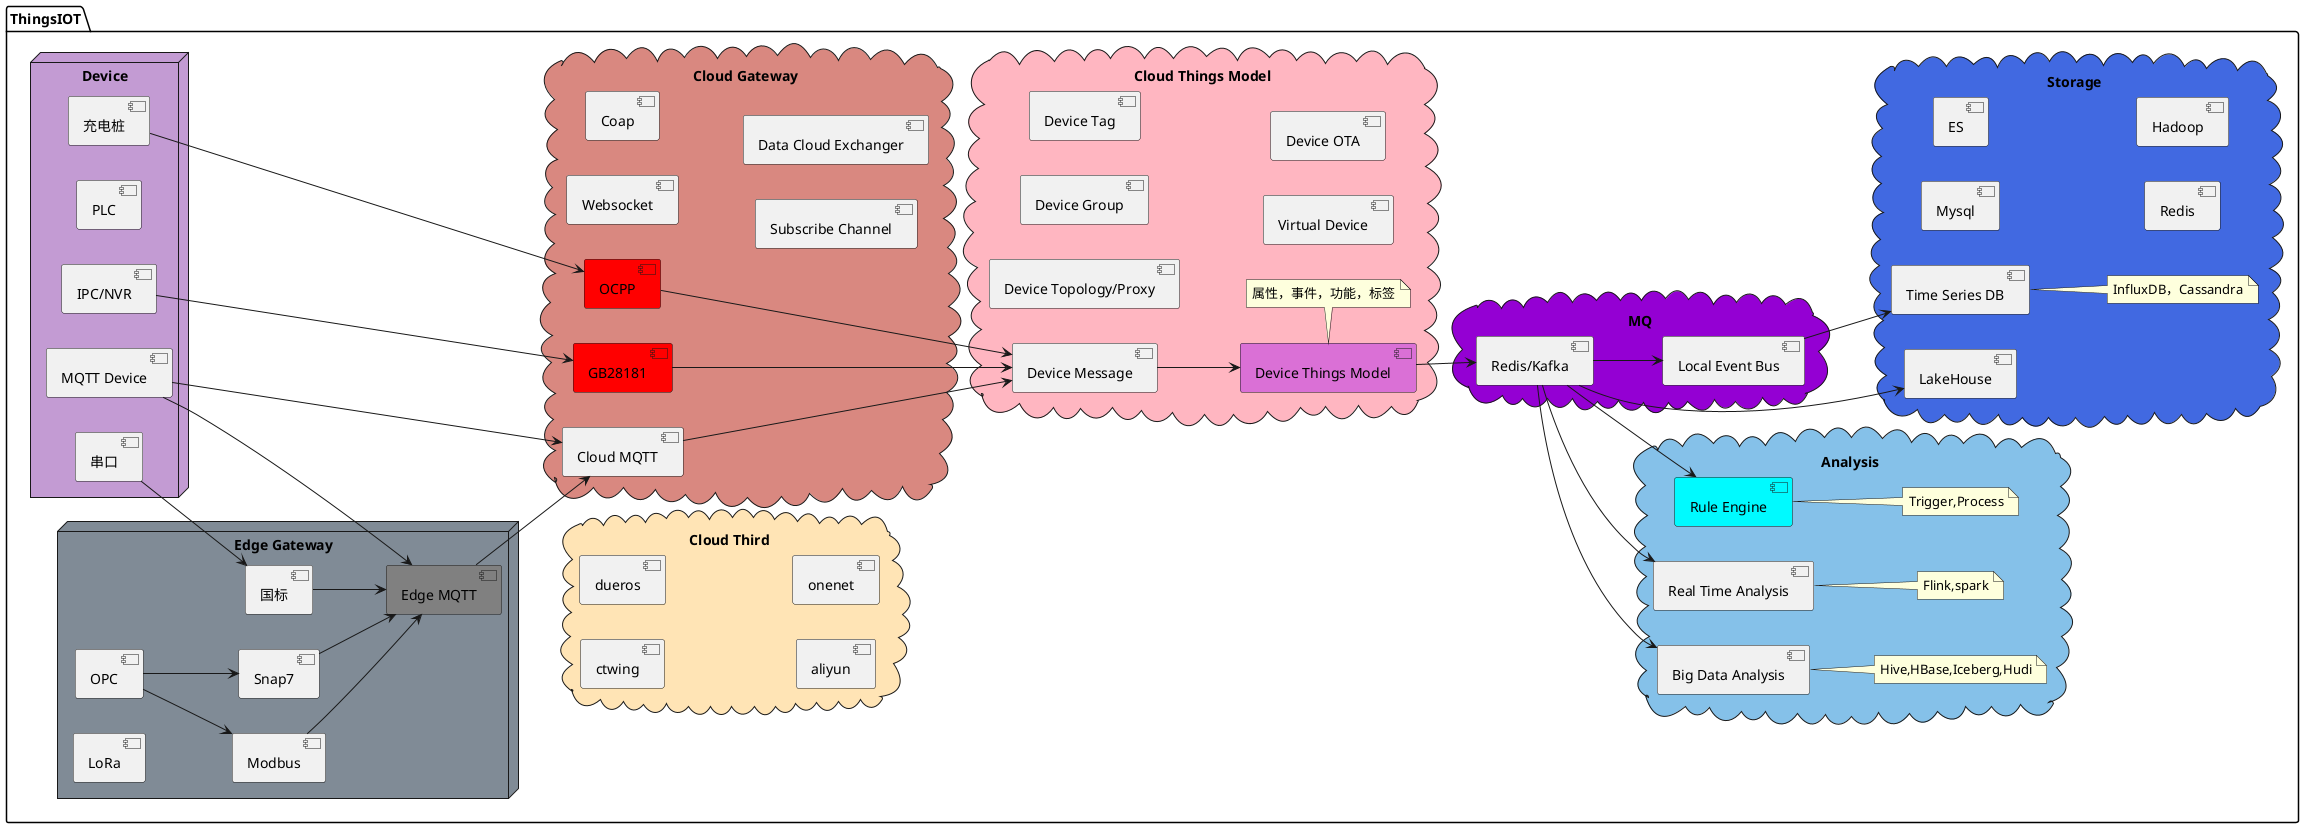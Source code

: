@startuml
'https://plantuml.com/component-diagram

package "ThingsIOT"{
  node "Device" #C39BD3{
      [串口]
      [PLC]
      [MQTT Device]
      [IPC/NVR]
      [充电桩]
  }
 node "Edge Gateway" #808B96{
       [OPC]
       [LoRa]
       [Modbus]
       [Snap7]
       [国标]
       [Edge MQTT] #gray

 }
   cloud "Cloud Gateway" #D98880 {
     [Cloud MQTT]
     [Websocket]
     [Coap]
     [GB28181] #red
     [OCPP] #red
     [Subscribe Channel]
     [Data Cloud Exchanger]
   }
   cloud "Cloud Third" 	#FFE4B5{
        [ctwing]
        [dueros]
        [aliyun]
        [onenet]
   }
    cloud "Cloud Things Model" #FFB6C1{
        [Device Message]
        [Device Topology/Proxy]
        [Device Things Model] #DA70D6
        note right: 属性，事件，功能，标签
        [Device Group]
        [Device Tag]
        [Virtual Device]
        [Device OTA]
    }
    cloud "MQ" #9400D3{

        [Local Event Bus]
        [Redis/Kafka]
    }
    left to right direction
    cloud "Storage" #4169E1{
    database [Time Series DB]
    note right of [Time Series DB]:InfluxDB，Cassandra
    database [Mysql]
    database [ES]
    database [Redis]
    database [Hadoop]
    database [LakeHouse]
    }
    cloud "Analysis" #85C1E9 {
    [Rule Engine] 	#00FAFF
    note right: Trigger,Process
    [Real Time Analysis]
    note right: Flink,spark
    [Big Data Analysis]
    note right: Hive,HBase,Iceberg,Hudi
    }
}

[OPC] --> [Modbus]
[OPC] --> [Snap7]
[串口] --> [国标]
[IPC/NVR]-->[GB28181]
[MQTT Device]-->[Edge MQTT]
[MQTT Device]-->[Cloud MQTT]
[充电桩]-->[OCPP]

[Snap7]-->[Edge MQTT]
[Modbus]-->[Edge MQTT]
[国标]-->[Edge MQTT]
[Edge MQTT]-->[Cloud MQTT]

[GB28181]--> [Device Message]
[OCPP]--> [Device Message]
[Cloud MQTT]-->[Device Message]
[Device Message]-->[Device Things Model]
[Device Things Model]--> [Redis/Kafka]
[Redis/Kafka]-->[Local Event Bus]

[Local Event Bus]-->[Time Series DB]
[Redis/Kafka]-->[Real Time Analysis]
[Redis/Kafka]-->[Rule Engine]
[Redis/Kafka]-->[Big Data Analysis]
[Redis/Kafka]-->[LakeHouse]

@enduml
